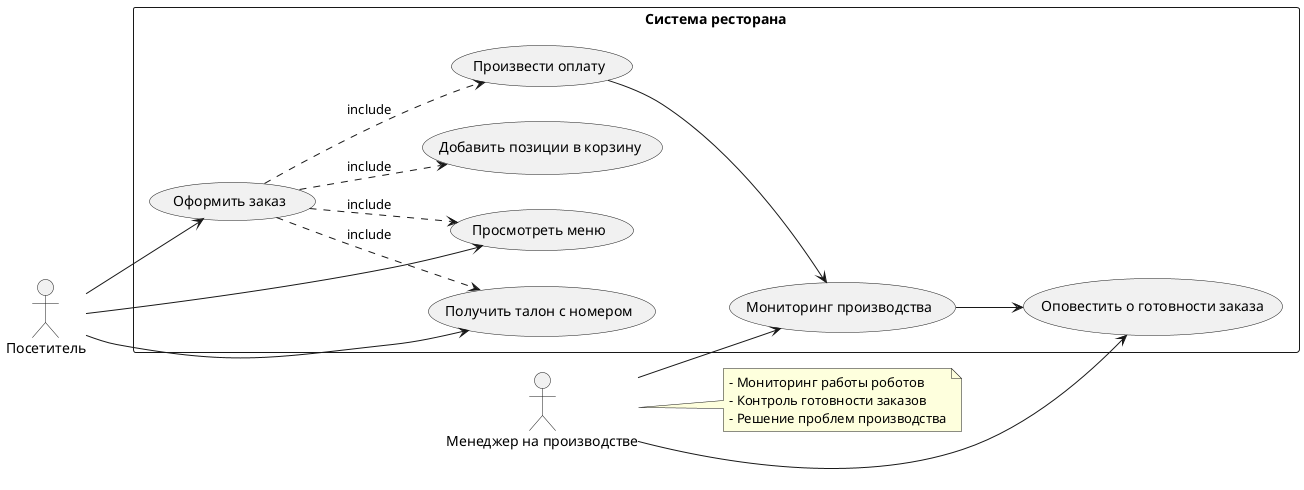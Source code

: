 @startuml UseCase's MVP
left to right direction

actor "Посетитель" as Guest
actor "Менеджер на производстве" as ProductionManager

rectangle "Система ресторана" {
    usecase "Оформить заказ" as UC_PlaceOrder 
    usecase "Просмотреть меню" as UC_ViewMenu
    usecase "Добавить позиции в корзину" as UC_AddToCart
    usecase "Произвести оплату" as UC_MakePayment
    usecase "Получить талон с номером" as UC_GetReceipt
    
    usecase "Мониторинг производства" as UC_MonitorProduction
    usecase "Оповестить о готовности заказа" as UC_NotifyOrderReady

    ' Include-связи (обязательные шаги)
    UC_PlaceOrder ..> UC_ViewMenu : include
    UC_PlaceOrder ..> UC_AddToCart : include
    UC_PlaceOrder ..> UC_MakePayment : include
    UC_PlaceOrder ..> UC_GetReceipt : include
}

' Связи акторов с Use Case
Guest --> UC_PlaceOrder
Guest --> UC_ViewMenu
Guest --> UC_GetReceipt

ProductionManager --> UC_MonitorProduction
ProductionManager --> UC_NotifyOrderReady

' Связи между use cases
UC_MakePayment --> UC_MonitorProduction
UC_MonitorProduction --> UC_NotifyOrderReady

note right of ProductionManager
  - Мониторинг работы роботов
  - Контроль готовности заказов
  - Решение проблем производства
end note

@enduml